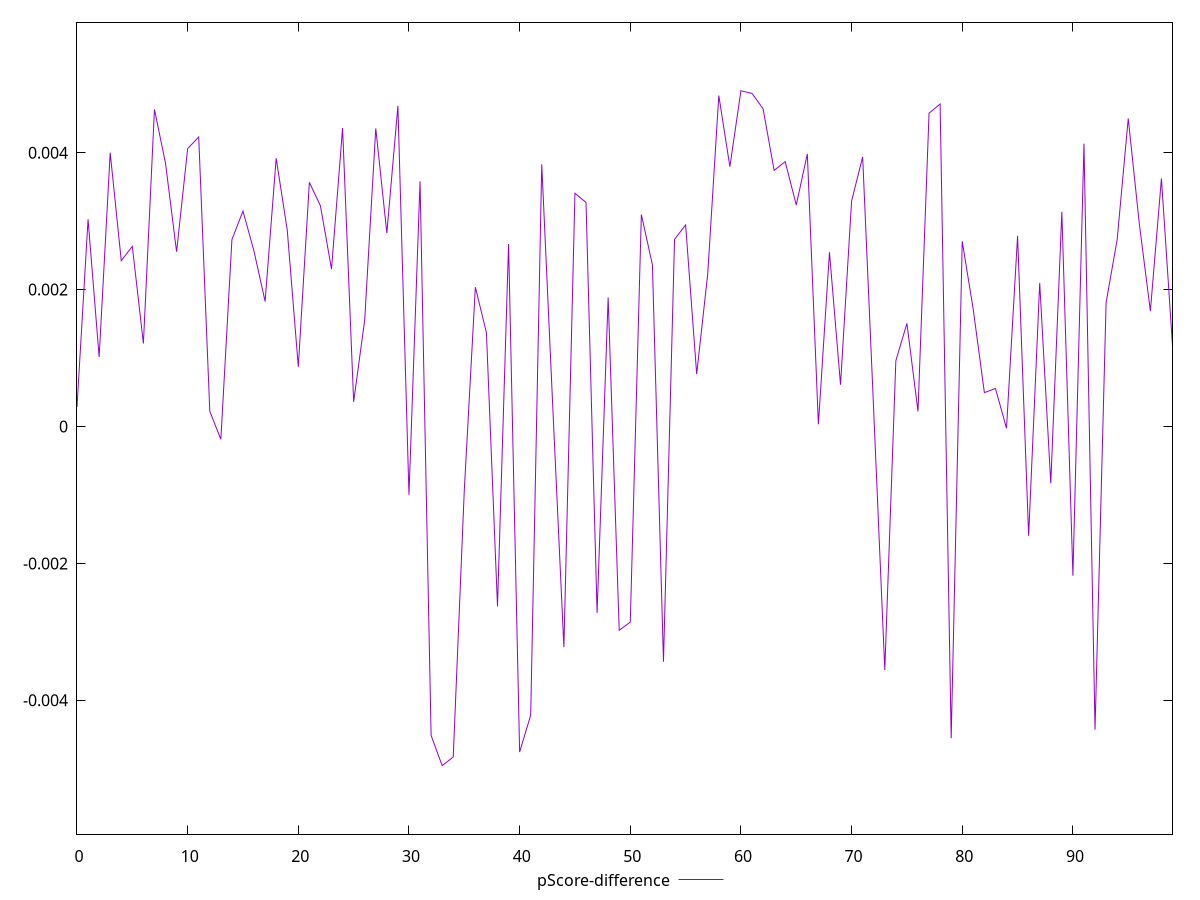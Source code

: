 reset

$pScoreDifference <<EOF
0 0.0002851151972494692
1 0.0030276317512761275
2 0.001015185364428406
3 0.003999547511596646
4 0.0024221811856597886
5 0.0026310474710243836
6 0.0012124979879884479
7 0.0046319530309810175
8 0.003844699688652309
9 0.0025527147271225403
10 0.004058939810242357
11 0.0042284959783107645
12 0.00022216472996455794
13 -0.00018750885233254078
14 0.0027302573570545663
15 0.0031468363749567185
16 0.0025580466522311385
17 0.0018266045878475579
18 0.003919015351219413
19 0.002870480603248182
20 0.0008723720178550054
21 0.003566963287505387
22 0.0032220854518962283
23 0.0022997207236528094
24 0.004358045203687266
25 0.0003599857505862114
26 0.001555737409517699
27 0.004353698904596359
28 0.0028248244344783457
29 0.004683672540041817
30 -0.000997360323498564
31 0.0035805461027240693
32 -0.004512804806161619
33 -0.004955129859298496
34 -0.004827872794451266
35 -0.0009287409170314342
36 0.002034817129960398
37 0.001370379302683855
38 -0.002628471179534825
39 0.0026657785636408637
40 -0.00475577572332464
41 -0.004218287527226888
42 0.0038294471115467577
43 0.00027036304863908844
44 -0.00322417211414025
45 0.003407199215215262
46 0.0032724782609984127
47 -0.002722478491137853
48 0.001885090765901376
49 -0.0029780529873051076
50 -0.0028569261566612214
51 0.0030961570942025785
52 0.0023623358645936676
53 -0.0034366281762123474
54 0.0027336033328055898
55 0.0029441760946167794
56 0.0007651456512922095
57 0.002230190477259364
58 0.004834967029800519
59 0.0037944177295208825
60 0.004904514230009205
61 0.004865368879213738
62 0.004641938821649982
63 0.003741883794792622
64 0.0038690106021966875
65 0.0032348014459904206
66 0.003981899780792053
67 0.00003146761195998993
68 0.0025453687259052726
69 0.0006094535687515279
70 0.0032939201488914605
71 0.003937309597876915
72 0.00022134392453992957
73 -0.0035569368486320085
74 0.000961296118096755
75 0.0015060812904687526
76 0.00022028860773420922
77 0.004576834289196807
78 0.004711007716373783
79 -0.0045532261189346335
80 0.0027039533773320357
81 0.001701767040490243
82 0.0004944935525816319
83 0.000555524199845836
84 -0.000026601640078505184
85 0.0027847642083533852
86 -0.001598037058130608
87 0.0020965329682357536
88 -0.0008307537945940746
89 0.0031366719390739095
90 -0.0021804078568354868
91 0.004131058470671856
92 -0.004428747109670589
93 0.0018109145479971445
94 0.0027299206862597125
95 0.004498901683855083
96 0.0029635154144666
97 0.0016861143368136489
98 0.0036217724051440525
99 0.0011810528624613403
EOF

set key outside below
set xrange [0:99]
set yrange [-0.005955129859298496:0.005904514230009205]
set trange [-0.005955129859298496:0.005904514230009205]
set terminal svg size 640, 500 enhanced background rgb 'white'
set output "reports/report_00031_2021-02-24T23-18-18.084Z/first-meaningful-paint/samples/astro/pScore-difference/values.svg"

plot $pScoreDifference title "pScore-difference" with line

reset
